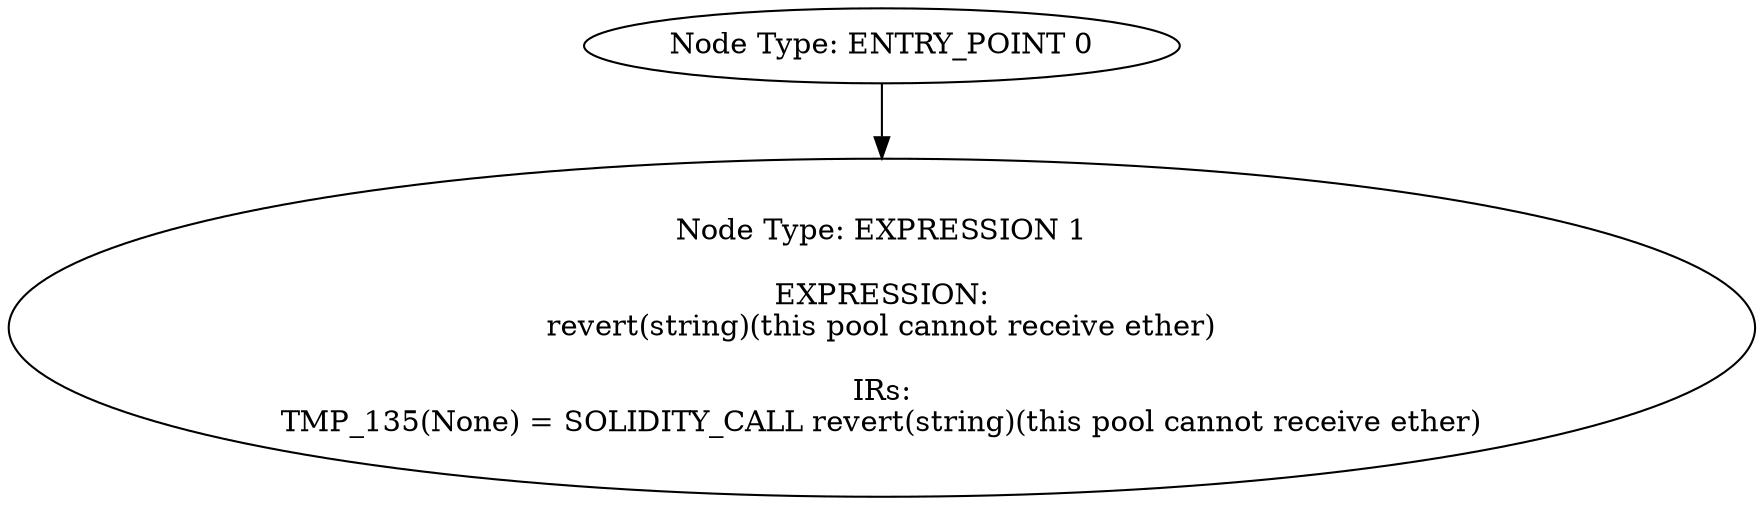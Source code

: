 digraph{
0[label="Node Type: ENTRY_POINT 0
"];
0->1;
1[label="Node Type: EXPRESSION 1

EXPRESSION:
revert(string)(this pool cannot receive ether)

IRs:
TMP_135(None) = SOLIDITY_CALL revert(string)(this pool cannot receive ether)"];
}
